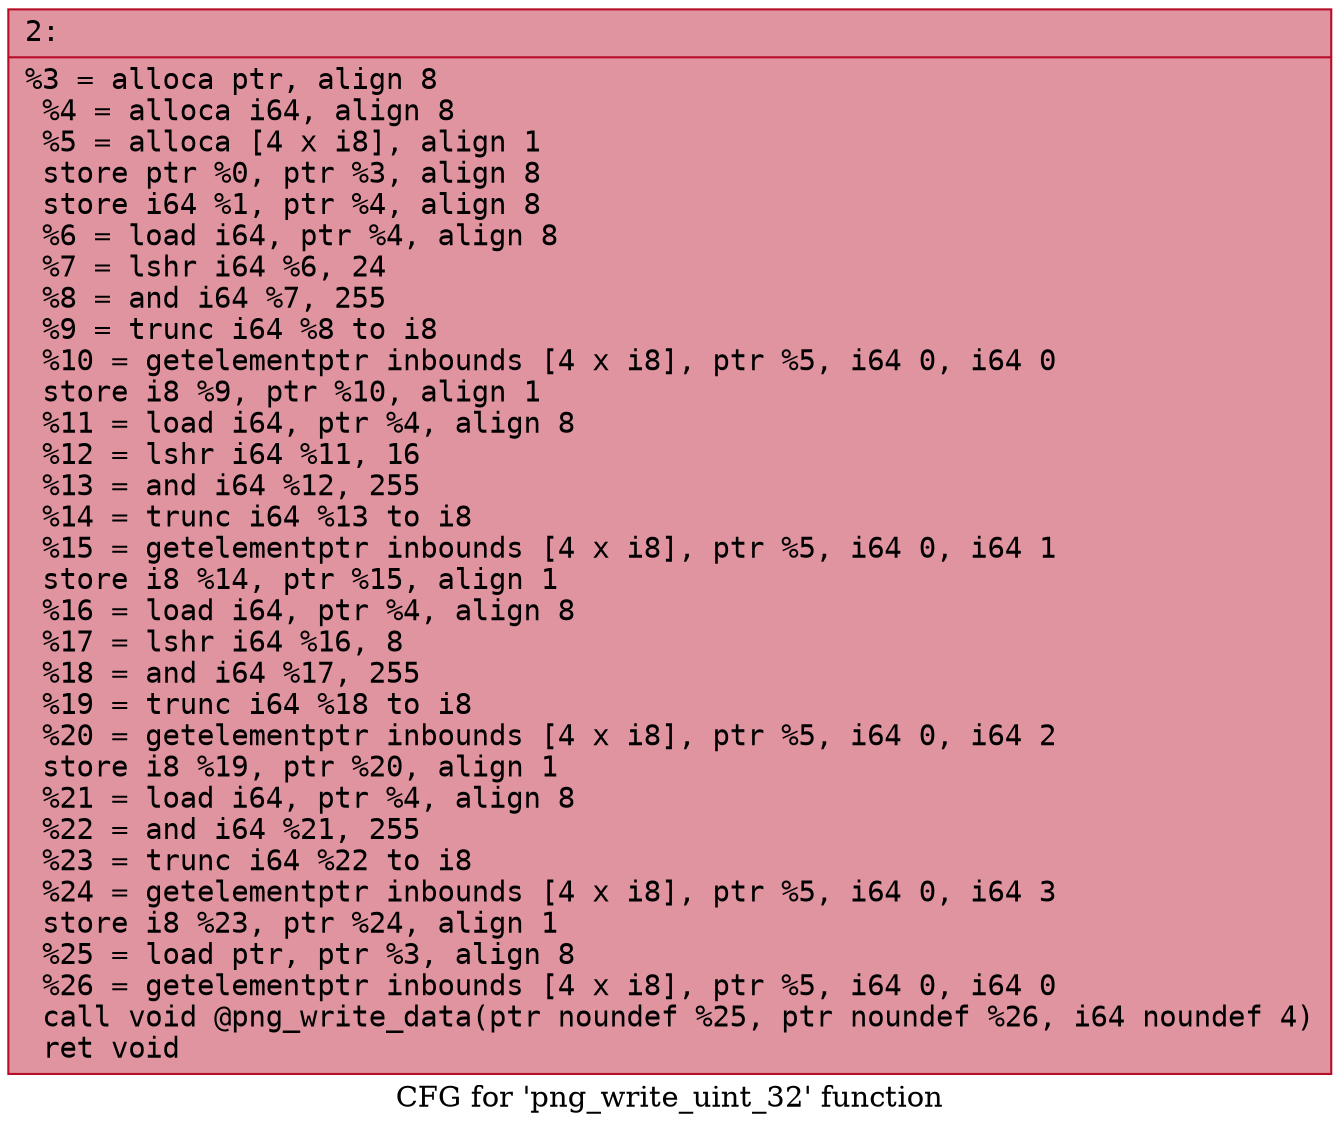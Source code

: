 digraph "CFG for 'png_write_uint_32' function" {
	label="CFG for 'png_write_uint_32' function";

	Node0x6000023b2490 [shape=record,color="#b70d28ff", style=filled, fillcolor="#b70d2870" fontname="Courier",label="{2:\l|  %3 = alloca ptr, align 8\l  %4 = alloca i64, align 8\l  %5 = alloca [4 x i8], align 1\l  store ptr %0, ptr %3, align 8\l  store i64 %1, ptr %4, align 8\l  %6 = load i64, ptr %4, align 8\l  %7 = lshr i64 %6, 24\l  %8 = and i64 %7, 255\l  %9 = trunc i64 %8 to i8\l  %10 = getelementptr inbounds [4 x i8], ptr %5, i64 0, i64 0\l  store i8 %9, ptr %10, align 1\l  %11 = load i64, ptr %4, align 8\l  %12 = lshr i64 %11, 16\l  %13 = and i64 %12, 255\l  %14 = trunc i64 %13 to i8\l  %15 = getelementptr inbounds [4 x i8], ptr %5, i64 0, i64 1\l  store i8 %14, ptr %15, align 1\l  %16 = load i64, ptr %4, align 8\l  %17 = lshr i64 %16, 8\l  %18 = and i64 %17, 255\l  %19 = trunc i64 %18 to i8\l  %20 = getelementptr inbounds [4 x i8], ptr %5, i64 0, i64 2\l  store i8 %19, ptr %20, align 1\l  %21 = load i64, ptr %4, align 8\l  %22 = and i64 %21, 255\l  %23 = trunc i64 %22 to i8\l  %24 = getelementptr inbounds [4 x i8], ptr %5, i64 0, i64 3\l  store i8 %23, ptr %24, align 1\l  %25 = load ptr, ptr %3, align 8\l  %26 = getelementptr inbounds [4 x i8], ptr %5, i64 0, i64 0\l  call void @png_write_data(ptr noundef %25, ptr noundef %26, i64 noundef 4)\l  ret void\l}"];
}
